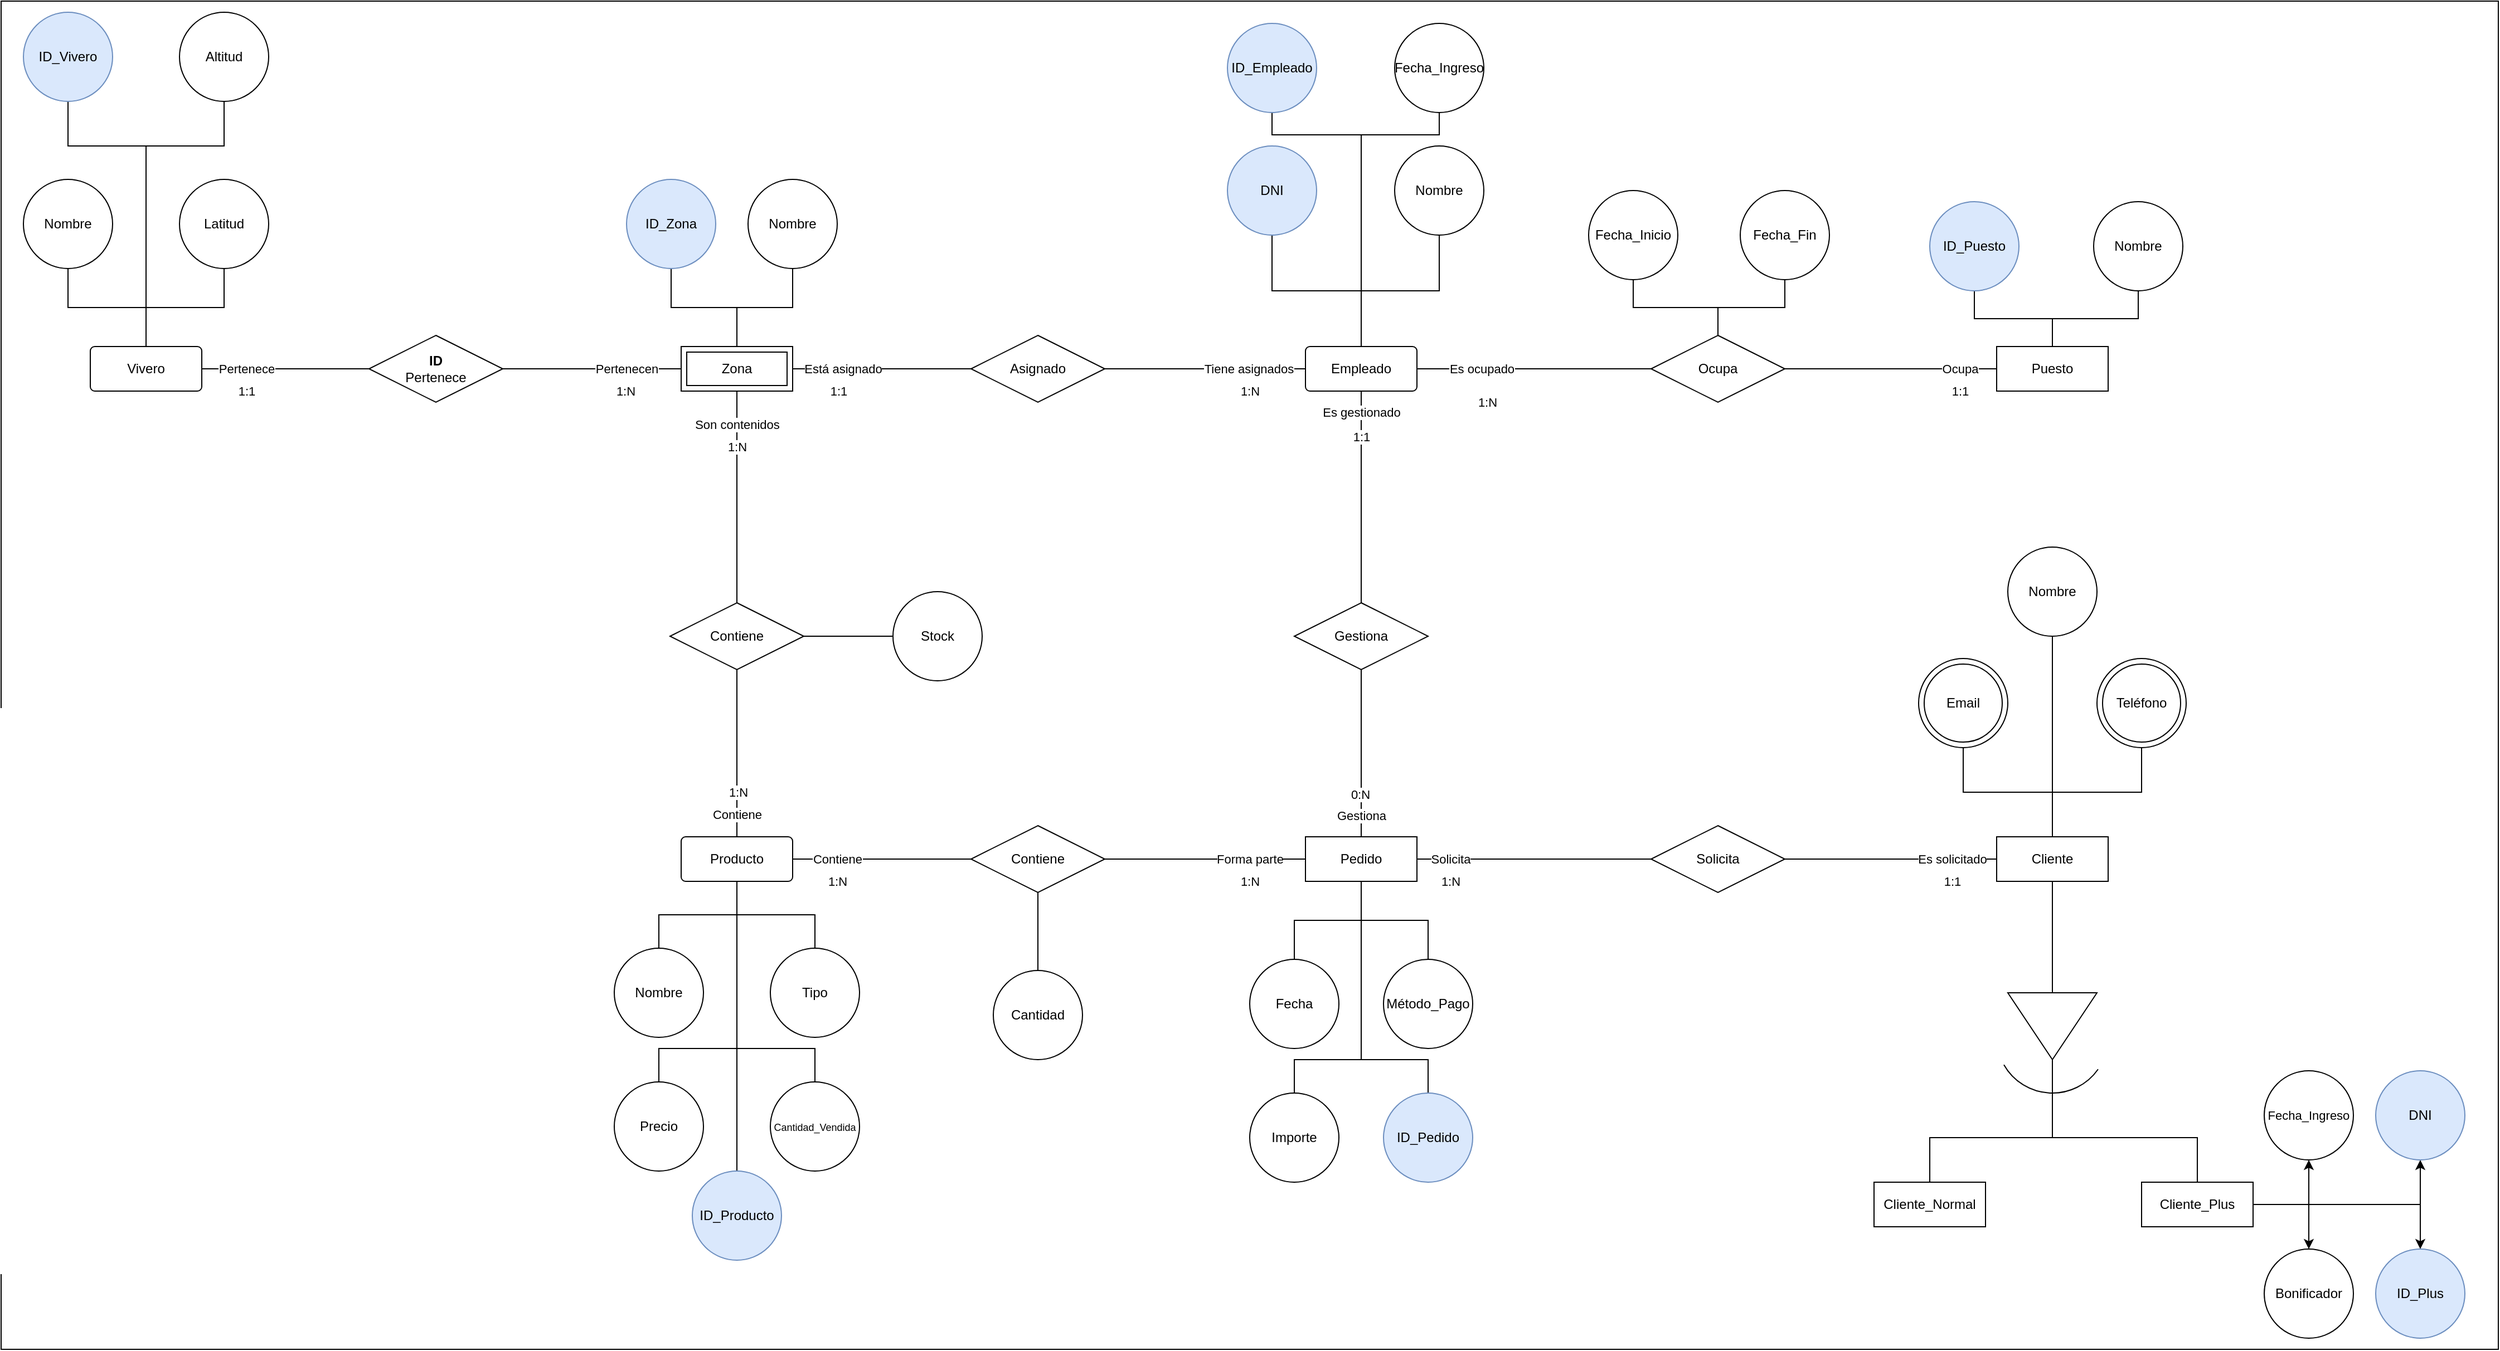 <?xml version="1.0" encoding="UTF-8"?>
<mxfile version="28.2.5"><diagram name="Página-1" id="5aggKVPc_SyQnlUfSgAa"><mxGraphModel dx="1700" dy="2168" grid="1" gridSize="10" guides="1" tooltips="1" connect="1" arrows="1" fold="1" page="1" pageScale="1" pageWidth="827" pageHeight="1169" math="0" shadow="0"><root><mxCell id="0"/><mxCell id="1" parent="0"/><mxCell id="Pt0KP6jWxYWLDZN4xsMi-3" value="" style="edgeStyle=orthogonalEdgeStyle;rounded=0;orthogonalLoop=1;jettySize=auto;html=1;endArrow=none;endFill=0;" parent="1" source="Pt0KP6jWxYWLDZN4xsMi-1" target="Pt0KP6jWxYWLDZN4xsMi-2" edge="1"><mxGeometry relative="1" as="geometry"><Array as="points"><mxPoint x="240" y="60"/><mxPoint x="170" y="60"/></Array></mxGeometry></mxCell><mxCell id="Pt0KP6jWxYWLDZN4xsMi-5" value="" style="edgeStyle=orthogonalEdgeStyle;rounded=0;orthogonalLoop=1;jettySize=auto;html=1;endArrow=none;endFill=0;" parent="1" source="Pt0KP6jWxYWLDZN4xsMi-1" target="Pt0KP6jWxYWLDZN4xsMi-4" edge="1"><mxGeometry relative="1" as="geometry"/></mxCell><mxCell id="Pt0KP6jWxYWLDZN4xsMi-14" value="" style="edgeStyle=orthogonalEdgeStyle;rounded=0;orthogonalLoop=1;jettySize=auto;html=1;endArrow=none;endFill=0;" parent="1" source="Pt0KP6jWxYWLDZN4xsMi-1" target="Pt0KP6jWxYWLDZN4xsMi-13" edge="1"><mxGeometry relative="1" as="geometry"/></mxCell><mxCell id="Pt0KP6jWxYWLDZN4xsMi-16" value="" style="edgeStyle=orthogonalEdgeStyle;rounded=0;orthogonalLoop=1;jettySize=auto;html=1;endArrow=none;endFill=0;" parent="1" source="Pt0KP6jWxYWLDZN4xsMi-1" target="Pt0KP6jWxYWLDZN4xsMi-15" edge="1"><mxGeometry relative="1" as="geometry"><Array as="points"><mxPoint x="240" y="60"/></Array></mxGeometry></mxCell><mxCell id="Pt0KP6jWxYWLDZN4xsMi-39" style="edgeStyle=orthogonalEdgeStyle;rounded=0;orthogonalLoop=1;jettySize=auto;html=1;entryX=0;entryY=0.5;entryDx=0;entryDy=0;endArrow=none;endFill=0;" parent="1" source="Pt0KP6jWxYWLDZN4xsMi-1" target="Pt0KP6jWxYWLDZN4xsMi-17" edge="1"><mxGeometry relative="1" as="geometry"/></mxCell><mxCell id="Pt0KP6jWxYWLDZN4xsMi-43" value="Pertenece" style="edgeLabel;html=1;align=center;verticalAlign=middle;resizable=0;points=[];" parent="Pt0KP6jWxYWLDZN4xsMi-39" vertex="1" connectable="0"><mxGeometry x="-0.587" y="-3" relative="1" as="geometry"><mxPoint x="9" y="-3" as="offset"/></mxGeometry></mxCell><mxCell id="Pt0KP6jWxYWLDZN4xsMi-44" value="1:1" style="edgeLabel;html=1;align=center;verticalAlign=middle;resizable=0;points=[];" parent="Pt0KP6jWxYWLDZN4xsMi-39" vertex="1" connectable="0"><mxGeometry x="0.267" y="-1" relative="1" as="geometry"><mxPoint x="-55" y="19" as="offset"/></mxGeometry></mxCell><mxCell id="Pt0KP6jWxYWLDZN4xsMi-1" value="Vivero" style="rounded=1;arcSize=10;whiteSpace=wrap;html=1;align=center;" parent="1" vertex="1"><mxGeometry x="190" y="240" width="100" height="40" as="geometry"/></mxCell><mxCell id="Pt0KP6jWxYWLDZN4xsMi-2" value="ID_Vivero" style="ellipse;whiteSpace=wrap;html=1;rounded=1;arcSize=10;fillColor=#dae8fc;strokeColor=#6c8ebf;" parent="1" vertex="1"><mxGeometry x="130" y="-60" width="80" height="80" as="geometry"/></mxCell><mxCell id="Pt0KP6jWxYWLDZN4xsMi-4" value="Nombre" style="ellipse;whiteSpace=wrap;html=1;rounded=1;arcSize=10;" parent="1" vertex="1"><mxGeometry x="130" y="90" width="80" height="80" as="geometry"/></mxCell><mxCell id="Pt0KP6jWxYWLDZN4xsMi-13" value="Latitud" style="ellipse;whiteSpace=wrap;html=1;rounded=1;arcSize=10;" parent="1" vertex="1"><mxGeometry x="270" y="90" width="80" height="80" as="geometry"/></mxCell><mxCell id="Pt0KP6jWxYWLDZN4xsMi-15" value="&lt;div&gt;Altitud&lt;/div&gt;" style="ellipse;whiteSpace=wrap;html=1;rounded=1;arcSize=10;" parent="1" vertex="1"><mxGeometry x="270" y="-60" width="80" height="80" as="geometry"/></mxCell><mxCell id="Pt0KP6jWxYWLDZN4xsMi-17" value="&lt;div&gt;&lt;b&gt;ID&lt;/b&gt;&lt;/div&gt;&lt;div&gt;Pertenece&lt;/div&gt;" style="shape=rhombus;perimeter=rhombusPerimeter;whiteSpace=wrap;html=1;align=center;" parent="1" vertex="1"><mxGeometry x="440" y="230" width="120" height="60" as="geometry"/></mxCell><mxCell id="Pt0KP6jWxYWLDZN4xsMi-28" value="" style="edgeStyle=orthogonalEdgeStyle;rounded=0;orthogonalLoop=1;jettySize=auto;html=1;endArrow=none;endFill=0;" parent="1" source="Pt0KP6jWxYWLDZN4xsMi-31" target="Pt0KP6jWxYWLDZN4xsMi-33" edge="1"><mxGeometry relative="1" as="geometry"/></mxCell><mxCell id="Pt0KP6jWxYWLDZN4xsMi-38" value="" style="edgeStyle=orthogonalEdgeStyle;rounded=0;orthogonalLoop=1;jettySize=auto;html=1;endArrow=none;endFill=0;" parent="1" source="Pt0KP6jWxYWLDZN4xsMi-31" target="Pt0KP6jWxYWLDZN4xsMi-37" edge="1"><mxGeometry relative="1" as="geometry"/></mxCell><mxCell id="Pt0KP6jWxYWLDZN4xsMi-40" style="edgeStyle=orthogonalEdgeStyle;rounded=0;orthogonalLoop=1;jettySize=auto;html=1;entryX=1;entryY=0.5;entryDx=0;entryDy=0;endArrow=none;endFill=0;" parent="1" source="Pt0KP6jWxYWLDZN4xsMi-31" target="Pt0KP6jWxYWLDZN4xsMi-17" edge="1"><mxGeometry relative="1" as="geometry"/></mxCell><mxCell id="Pt0KP6jWxYWLDZN4xsMi-41" value="Pertenecen" style="edgeLabel;html=1;align=center;verticalAlign=middle;resizable=0;points=[];" parent="Pt0KP6jWxYWLDZN4xsMi-40" vertex="1" connectable="0"><mxGeometry x="-0.263" y="-2" relative="1" as="geometry"><mxPoint x="10" y="2" as="offset"/></mxGeometry></mxCell><mxCell id="Pt0KP6jWxYWLDZN4xsMi-42" value="1:N" style="edgeLabel;html=1;align=center;verticalAlign=middle;resizable=0;points=[];" parent="Pt0KP6jWxYWLDZN4xsMi-40" vertex="1" connectable="0"><mxGeometry x="-0.05" y="-1" relative="1" as="geometry"><mxPoint x="26" y="21" as="offset"/></mxGeometry></mxCell><mxCell id="Pt0KP6jWxYWLDZN4xsMi-56" style="edgeStyle=orthogonalEdgeStyle;rounded=0;orthogonalLoop=1;jettySize=auto;html=1;entryX=0.5;entryY=0;entryDx=0;entryDy=0;endArrow=none;endFill=0;" parent="1" source="Pt0KP6jWxYWLDZN4xsMi-31" target="Pt0KP6jWxYWLDZN4xsMi-55" edge="1"><mxGeometry relative="1" as="geometry"/></mxCell><mxCell id="Pt0KP6jWxYWLDZN4xsMi-63" value="Son contenidos" style="edgeLabel;html=1;align=center;verticalAlign=middle;resizable=0;points=[];" parent="Pt0KP6jWxYWLDZN4xsMi-56" vertex="1" connectable="0"><mxGeometry x="-0.611" y="-3" relative="1" as="geometry"><mxPoint x="3" y="-7" as="offset"/></mxGeometry></mxCell><mxCell id="Pt0KP6jWxYWLDZN4xsMi-64" value="1:N" style="edgeLabel;html=1;align=center;verticalAlign=middle;resizable=0;points=[];" parent="Pt0KP6jWxYWLDZN4xsMi-56" vertex="1" connectable="0"><mxGeometry x="-0.305" y="3" relative="1" as="geometry"><mxPoint x="-3" y="-16" as="offset"/></mxGeometry></mxCell><mxCell id="Pt0KP6jWxYWLDZN4xsMi-96" style="edgeStyle=orthogonalEdgeStyle;rounded=0;orthogonalLoop=1;jettySize=auto;html=1;entryX=0;entryY=0.5;entryDx=0;entryDy=0;endArrow=none;endFill=0;" parent="1" source="Pt0KP6jWxYWLDZN4xsMi-31" target="Pt0KP6jWxYWLDZN4xsMi-94" edge="1"><mxGeometry relative="1" as="geometry"/></mxCell><mxCell id="Pt0KP6jWxYWLDZN4xsMi-97" value="Está asignado" style="edgeLabel;html=1;align=center;verticalAlign=middle;resizable=0;points=[];" parent="Pt0KP6jWxYWLDZN4xsMi-96" vertex="1" connectable="0"><mxGeometry x="-0.444" relative="1" as="geometry"><mxPoint as="offset"/></mxGeometry></mxCell><mxCell id="Pt0KP6jWxYWLDZN4xsMi-98" value="1:1" style="edgeLabel;html=1;align=center;verticalAlign=middle;resizable=0;points=[];" parent="Pt0KP6jWxYWLDZN4xsMi-96" vertex="1" connectable="0"><mxGeometry x="0.379" y="-3" relative="1" as="geometry"><mxPoint x="-70" y="17" as="offset"/></mxGeometry></mxCell><mxCell id="Pt0KP6jWxYWLDZN4xsMi-31" value="Zona" style="shape=ext;margin=3;double=1;whiteSpace=wrap;html=1;align=center;" parent="1" vertex="1"><mxGeometry x="720" y="240" width="100" height="40" as="geometry"/></mxCell><mxCell id="Pt0KP6jWxYWLDZN4xsMi-33" value="Nombre" style="ellipse;whiteSpace=wrap;html=1;rounded=1;arcSize=10;" parent="1" vertex="1"><mxGeometry x="780" y="90" width="80" height="80" as="geometry"/></mxCell><mxCell id="Pt0KP6jWxYWLDZN4xsMi-37" value="ID_Zona" style="ellipse;whiteSpace=wrap;html=1;rounded=1;arcSize=10;fillColor=#dae8fc;strokeColor=#6c8ebf;" parent="1" vertex="1"><mxGeometry x="671" y="90" width="80" height="80" as="geometry"/></mxCell><mxCell id="Pt0KP6jWxYWLDZN4xsMi-49" value="" style="edgeStyle=orthogonalEdgeStyle;rounded=0;orthogonalLoop=1;jettySize=auto;html=1;endArrow=none;endFill=0;" parent="1" source="Pt0KP6jWxYWLDZN4xsMi-47" target="Pt0KP6jWxYWLDZN4xsMi-48" edge="1"><mxGeometry relative="1" as="geometry"><Array as="points"><mxPoint x="770" y="910"/><mxPoint x="770" y="910"/></Array></mxGeometry></mxCell><mxCell id="Pt0KP6jWxYWLDZN4xsMi-51" value="" style="edgeStyle=orthogonalEdgeStyle;rounded=0;orthogonalLoop=1;jettySize=auto;html=1;endArrow=none;endFill=0;" parent="1" source="Pt0KP6jWxYWLDZN4xsMi-47" target="Pt0KP6jWxYWLDZN4xsMi-50" edge="1"><mxGeometry relative="1" as="geometry"/></mxCell><mxCell id="Pt0KP6jWxYWLDZN4xsMi-54" value="" style="edgeStyle=orthogonalEdgeStyle;rounded=0;orthogonalLoop=1;jettySize=auto;html=1;endArrow=none;endFill=0;" parent="1" source="Pt0KP6jWxYWLDZN4xsMi-47" target="Pt0KP6jWxYWLDZN4xsMi-53" edge="1"><mxGeometry relative="1" as="geometry"/></mxCell><mxCell id="Pt0KP6jWxYWLDZN4xsMi-57" style="edgeStyle=orthogonalEdgeStyle;rounded=0;orthogonalLoop=1;jettySize=auto;html=1;entryX=0.5;entryY=1;entryDx=0;entryDy=0;endArrow=none;endFill=0;" parent="1" source="Pt0KP6jWxYWLDZN4xsMi-47" target="Pt0KP6jWxYWLDZN4xsMi-55" edge="1"><mxGeometry relative="1" as="geometry"/></mxCell><mxCell id="Pt0KP6jWxYWLDZN4xsMi-65" value="Contiene" style="edgeLabel;html=1;align=center;verticalAlign=middle;resizable=0;points=[];" parent="Pt0KP6jWxYWLDZN4xsMi-57" vertex="1" connectable="0"><mxGeometry x="-0.52" y="1" relative="1" as="geometry"><mxPoint x="1" y="16" as="offset"/></mxGeometry></mxCell><mxCell id="Pt0KP6jWxYWLDZN4xsMi-66" value="1:N" style="edgeLabel;html=1;align=center;verticalAlign=middle;resizable=0;points=[];" parent="Pt0KP6jWxYWLDZN4xsMi-57" vertex="1" connectable="0"><mxGeometry x="-0.28" y="-1" relative="1" as="geometry"><mxPoint y="14" as="offset"/></mxGeometry></mxCell><mxCell id="86XukcYBP5UT384GVChF-19" value="" style="edgeStyle=orthogonalEdgeStyle;rounded=0;orthogonalLoop=1;jettySize=auto;html=1;endArrow=none;endFill=0;" edge="1" parent="1" source="Pt0KP6jWxYWLDZN4xsMi-47" target="86XukcYBP5UT384GVChF-18"><mxGeometry relative="1" as="geometry"><Array as="points"><mxPoint x="770" y="870"/><mxPoint x="840" y="870"/></Array></mxGeometry></mxCell><mxCell id="86XukcYBP5UT384GVChF-41" style="edgeStyle=orthogonalEdgeStyle;rounded=0;orthogonalLoop=1;jettySize=auto;html=1;entryX=0;entryY=0.5;entryDx=0;entryDy=0;endArrow=none;endFill=0;" edge="1" parent="1" source="Pt0KP6jWxYWLDZN4xsMi-47" target="86XukcYBP5UT384GVChF-40"><mxGeometry relative="1" as="geometry"/></mxCell><mxCell id="86XukcYBP5UT384GVChF-47" value="Contiene" style="edgeLabel;html=1;align=center;verticalAlign=middle;resizable=0;points=[];" vertex="1" connectable="0" parent="86XukcYBP5UT384GVChF-41"><mxGeometry x="-0.505" relative="1" as="geometry"><mxPoint as="offset"/></mxGeometry></mxCell><mxCell id="86XukcYBP5UT384GVChF-48" value="1:N" style="edgeLabel;html=1;align=center;verticalAlign=middle;resizable=0;points=[];" vertex="1" connectable="0" parent="86XukcYBP5UT384GVChF-41"><mxGeometry x="0.192" y="2" relative="1" as="geometry"><mxPoint x="-56" y="22" as="offset"/></mxGeometry></mxCell><mxCell id="86XukcYBP5UT384GVChF-44" value="" style="edgeStyle=orthogonalEdgeStyle;rounded=0;orthogonalLoop=1;jettySize=auto;html=1;endArrow=none;endFill=0;" edge="1" parent="1" source="Pt0KP6jWxYWLDZN4xsMi-47" target="86XukcYBP5UT384GVChF-43"><mxGeometry relative="1" as="geometry"><Array as="points"><mxPoint x="770" y="870"/><mxPoint x="700" y="870"/></Array></mxGeometry></mxCell><mxCell id="Pt0KP6jWxYWLDZN4xsMi-47" value="&lt;div&gt;Producto&lt;/div&gt;" style="rounded=1;arcSize=10;whiteSpace=wrap;html=1;align=center;" parent="1" vertex="1"><mxGeometry x="720" y="680" width="100" height="40" as="geometry"/></mxCell><mxCell id="Pt0KP6jWxYWLDZN4xsMi-48" value="ID_Producto" style="ellipse;whiteSpace=wrap;html=1;rounded=1;arcSize=10;fillColor=#dae8fc;strokeColor=#6c8ebf;" parent="1" vertex="1"><mxGeometry x="730" y="980" width="80" height="80" as="geometry"/></mxCell><mxCell id="Pt0KP6jWxYWLDZN4xsMi-50" value="Nombre" style="ellipse;whiteSpace=wrap;html=1;rounded=1;arcSize=10;" parent="1" vertex="1"><mxGeometry x="660" y="780" width="80" height="80" as="geometry"/></mxCell><mxCell id="Pt0KP6jWxYWLDZN4xsMi-53" value="Tipo" style="ellipse;whiteSpace=wrap;html=1;rounded=1;arcSize=10;" parent="1" vertex="1"><mxGeometry x="800" y="780" width="80" height="80" as="geometry"/></mxCell><mxCell id="Pt0KP6jWxYWLDZN4xsMi-62" value="" style="edgeStyle=orthogonalEdgeStyle;rounded=0;orthogonalLoop=1;jettySize=auto;html=1;endArrow=none;endFill=0;" parent="1" source="Pt0KP6jWxYWLDZN4xsMi-55" target="Pt0KP6jWxYWLDZN4xsMi-61" edge="1"><mxGeometry relative="1" as="geometry"/></mxCell><mxCell id="Pt0KP6jWxYWLDZN4xsMi-55" value="Contiene" style="shape=rhombus;perimeter=rhombusPerimeter;whiteSpace=wrap;html=1;align=center;" parent="1" vertex="1"><mxGeometry x="710" y="470" width="120" height="60" as="geometry"/></mxCell><mxCell id="Pt0KP6jWxYWLDZN4xsMi-61" value="Stock" style="ellipse;whiteSpace=wrap;html=1;" parent="1" vertex="1"><mxGeometry x="910" y="460" width="80" height="80" as="geometry"/></mxCell><mxCell id="Pt0KP6jWxYWLDZN4xsMi-81" value="" style="edgeStyle=orthogonalEdgeStyle;rounded=0;orthogonalLoop=1;jettySize=auto;html=1;endArrow=none;endFill=0;" parent="1" source="Pt0KP6jWxYWLDZN4xsMi-85" target="Pt0KP6jWxYWLDZN4xsMi-86" edge="1"><mxGeometry relative="1" as="geometry"/></mxCell><mxCell id="Pt0KP6jWxYWLDZN4xsMi-82" value="" style="edgeStyle=orthogonalEdgeStyle;rounded=0;orthogonalLoop=1;jettySize=auto;html=1;endArrow=none;endFill=0;" parent="1" source="Pt0KP6jWxYWLDZN4xsMi-85" target="Pt0KP6jWxYWLDZN4xsMi-87" edge="1"><mxGeometry relative="1" as="geometry"><Array as="points"><mxPoint x="1330" y="50"/><mxPoint x="1250" y="50"/></Array></mxGeometry></mxCell><mxCell id="Pt0KP6jWxYWLDZN4xsMi-89" value="" style="edgeStyle=orthogonalEdgeStyle;rounded=0;orthogonalLoop=1;jettySize=auto;html=1;endArrow=none;endFill=0;" parent="1" source="Pt0KP6jWxYWLDZN4xsMi-85" target="Pt0KP6jWxYWLDZN4xsMi-88" edge="1"><mxGeometry relative="1" as="geometry"/></mxCell><mxCell id="Pt0KP6jWxYWLDZN4xsMi-93" value="" style="edgeStyle=orthogonalEdgeStyle;rounded=0;orthogonalLoop=1;jettySize=auto;html=1;endArrow=none;endFill=0;" parent="1" source="Pt0KP6jWxYWLDZN4xsMi-85" target="Pt0KP6jWxYWLDZN4xsMi-92" edge="1"><mxGeometry relative="1" as="geometry"><Array as="points"><mxPoint x="1330" y="50"/></Array></mxGeometry></mxCell><mxCell id="Pt0KP6jWxYWLDZN4xsMi-95" style="edgeStyle=orthogonalEdgeStyle;rounded=0;orthogonalLoop=1;jettySize=auto;html=1;exitX=0;exitY=0.5;exitDx=0;exitDy=0;entryX=1;entryY=0.5;entryDx=0;entryDy=0;endArrow=none;endFill=0;" parent="1" source="Pt0KP6jWxYWLDZN4xsMi-85" target="Pt0KP6jWxYWLDZN4xsMi-94" edge="1"><mxGeometry relative="1" as="geometry"/></mxCell><mxCell id="Pt0KP6jWxYWLDZN4xsMi-99" value="Tiene asignados" style="edgeLabel;html=1;align=center;verticalAlign=middle;resizable=0;points=[];" parent="Pt0KP6jWxYWLDZN4xsMi-95" vertex="1" connectable="0"><mxGeometry x="-0.43" relative="1" as="geometry"><mxPoint as="offset"/></mxGeometry></mxCell><mxCell id="Pt0KP6jWxYWLDZN4xsMi-100" value="1:N" style="edgeLabel;html=1;align=center;verticalAlign=middle;resizable=0;points=[];" parent="Pt0KP6jWxYWLDZN4xsMi-95" vertex="1" connectable="0"><mxGeometry x="0.209" relative="1" as="geometry"><mxPoint x="59" y="20" as="offset"/></mxGeometry></mxCell><mxCell id="86XukcYBP5UT384GVChF-7" style="edgeStyle=orthogonalEdgeStyle;rounded=0;orthogonalLoop=1;jettySize=auto;html=1;entryX=0;entryY=0.5;entryDx=0;entryDy=0;endArrow=none;endFill=0;exitX=1;exitY=0.5;exitDx=0;exitDy=0;" edge="1" parent="1" source="Pt0KP6jWxYWLDZN4xsMi-85" target="86XukcYBP5UT384GVChF-5"><mxGeometry relative="1" as="geometry"><mxPoint x="1680" y="370" as="sourcePoint"/><mxPoint x="2000" y="360" as="targetPoint"/><Array as="points"><mxPoint x="1640" y="260"/></Array></mxGeometry></mxCell><mxCell id="86XukcYBP5UT384GVChF-16" value="Es ocupado" style="edgeLabel;html=1;align=center;verticalAlign=middle;resizable=0;points=[];" vertex="1" connectable="0" parent="86XukcYBP5UT384GVChF-7"><mxGeometry x="-0.677" y="4" relative="1" as="geometry"><mxPoint x="8" y="4" as="offset"/></mxGeometry></mxCell><mxCell id="86XukcYBP5UT384GVChF-17" value="1:N" style="edgeLabel;html=1;align=center;verticalAlign=middle;resizable=0;points=[];" vertex="1" connectable="0" parent="86XukcYBP5UT384GVChF-7"><mxGeometry x="-0.484" y="2" relative="1" as="geometry"><mxPoint x="-17" y="32" as="offset"/></mxGeometry></mxCell><mxCell id="86XukcYBP5UT384GVChF-22" style="edgeStyle=orthogonalEdgeStyle;rounded=0;orthogonalLoop=1;jettySize=auto;html=1;entryX=0.5;entryY=0;entryDx=0;entryDy=0;endArrow=none;endFill=0;" edge="1" parent="1" source="Pt0KP6jWxYWLDZN4xsMi-85" target="86XukcYBP5UT384GVChF-21"><mxGeometry relative="1" as="geometry"/></mxCell><mxCell id="86XukcYBP5UT384GVChF-34" value="Es gestionado" style="edgeLabel;html=1;align=center;verticalAlign=middle;resizable=0;points=[];" vertex="1" connectable="0" parent="86XukcYBP5UT384GVChF-22"><mxGeometry x="-0.651" y="-1" relative="1" as="geometry"><mxPoint x="1" y="-14" as="offset"/></mxGeometry></mxCell><mxCell id="86XukcYBP5UT384GVChF-35" value="1:1" style="edgeLabel;html=1;align=center;verticalAlign=middle;resizable=0;points=[];" vertex="1" connectable="0" parent="86XukcYBP5UT384GVChF-22"><mxGeometry x="-0.467" relative="1" as="geometry"><mxPoint y="-10" as="offset"/></mxGeometry></mxCell><mxCell id="Pt0KP6jWxYWLDZN4xsMi-85" value="Empleado" style="rounded=1;arcSize=10;whiteSpace=wrap;html=1;align=center;" parent="1" vertex="1"><mxGeometry x="1280" y="240" width="100" height="40" as="geometry"/></mxCell><mxCell id="Pt0KP6jWxYWLDZN4xsMi-86" value="Nombre" style="ellipse;whiteSpace=wrap;html=1;rounded=1;arcSize=10;" parent="1" vertex="1"><mxGeometry x="1360" y="60" width="80" height="80" as="geometry"/></mxCell><mxCell id="Pt0KP6jWxYWLDZN4xsMi-87" value="ID_Empleado" style="ellipse;whiteSpace=wrap;html=1;rounded=1;arcSize=10;fillColor=#dae8fc;strokeColor=#6c8ebf;" parent="1" vertex="1"><mxGeometry x="1210" y="-50" width="80" height="80" as="geometry"/></mxCell><mxCell id="Pt0KP6jWxYWLDZN4xsMi-88" value="DNI" style="ellipse;whiteSpace=wrap;html=1;rounded=1;arcSize=10;fillColor=#dae8fc;strokeColor=#6c8ebf;" parent="1" vertex="1"><mxGeometry x="1210" y="60" width="80" height="80" as="geometry"/></mxCell><mxCell id="Pt0KP6jWxYWLDZN4xsMi-92" value="Fecha_Ingreso" style="ellipse;whiteSpace=wrap;html=1;rounded=1;arcSize=10;" parent="1" vertex="1"><mxGeometry x="1360" y="-50" width="80" height="80" as="geometry"/></mxCell><mxCell id="Pt0KP6jWxYWLDZN4xsMi-94" value="&lt;div&gt;Asignado&lt;/div&gt;" style="shape=rhombus;perimeter=rhombusPerimeter;whiteSpace=wrap;html=1;align=center;" parent="1" vertex="1"><mxGeometry x="980" y="230" width="120" height="60" as="geometry"/></mxCell><mxCell id="86XukcYBP5UT384GVChF-2" value="" style="edgeStyle=orthogonalEdgeStyle;rounded=0;orthogonalLoop=1;jettySize=auto;html=1;endArrow=none;endFill=0;" edge="1" parent="1" source="Pt0KP6jWxYWLDZN4xsMi-101" target="86XukcYBP5UT384GVChF-1"><mxGeometry relative="1" as="geometry"/></mxCell><mxCell id="86XukcYBP5UT384GVChF-4" value="" style="edgeStyle=orthogonalEdgeStyle;rounded=0;orthogonalLoop=1;jettySize=auto;html=1;endArrow=none;endFill=0;" edge="1" parent="1" source="Pt0KP6jWxYWLDZN4xsMi-101" target="86XukcYBP5UT384GVChF-3"><mxGeometry relative="1" as="geometry"/></mxCell><mxCell id="86XukcYBP5UT384GVChF-8" style="edgeStyle=orthogonalEdgeStyle;rounded=0;orthogonalLoop=1;jettySize=auto;html=1;entryX=1;entryY=0.5;entryDx=0;entryDy=0;endArrow=none;endFill=0;" edge="1" parent="1" source="Pt0KP6jWxYWLDZN4xsMi-101" target="86XukcYBP5UT384GVChF-5"><mxGeometry relative="1" as="geometry"><Array as="points"><mxPoint x="1930" y="260"/><mxPoint x="1930" y="260"/></Array></mxGeometry></mxCell><mxCell id="86XukcYBP5UT384GVChF-13" value="Ocupa" style="edgeLabel;html=1;align=center;verticalAlign=middle;resizable=0;points=[];" vertex="1" connectable="0" parent="86XukcYBP5UT384GVChF-8"><mxGeometry x="-0.401" y="-1" relative="1" as="geometry"><mxPoint x="24" y="1" as="offset"/></mxGeometry></mxCell><mxCell id="86XukcYBP5UT384GVChF-15" value="1:1" style="edgeLabel;html=1;align=center;verticalAlign=middle;resizable=0;points=[];" vertex="1" connectable="0" parent="86XukcYBP5UT384GVChF-8"><mxGeometry x="-0.47" y="3" relative="1" as="geometry"><mxPoint x="17" y="17" as="offset"/></mxGeometry></mxCell><mxCell id="Pt0KP6jWxYWLDZN4xsMi-101" value="Puesto" style="whiteSpace=wrap;html=1;align=center;" parent="1" vertex="1"><mxGeometry x="1900" y="240" width="100" height="40" as="geometry"/></mxCell><mxCell id="86XukcYBP5UT384GVChF-1" value="ID_Puesto" style="ellipse;whiteSpace=wrap;html=1;fillColor=#dae8fc;strokeColor=#6c8ebf;" vertex="1" parent="1"><mxGeometry x="1840" y="110" width="80" height="80" as="geometry"/></mxCell><mxCell id="86XukcYBP5UT384GVChF-3" value="Nombre" style="ellipse;whiteSpace=wrap;html=1;" vertex="1" parent="1"><mxGeometry x="1987" y="110" width="80" height="80" as="geometry"/></mxCell><mxCell id="86XukcYBP5UT384GVChF-10" value="" style="edgeStyle=orthogonalEdgeStyle;rounded=0;orthogonalLoop=1;jettySize=auto;html=1;endArrow=none;endFill=0;" edge="1" parent="1" source="86XukcYBP5UT384GVChF-5" target="86XukcYBP5UT384GVChF-9"><mxGeometry relative="1" as="geometry"/></mxCell><mxCell id="86XukcYBP5UT384GVChF-12" value="" style="edgeStyle=orthogonalEdgeStyle;rounded=0;orthogonalLoop=1;jettySize=auto;html=1;endArrow=none;endFill=0;" edge="1" parent="1" source="86XukcYBP5UT384GVChF-5" target="86XukcYBP5UT384GVChF-11"><mxGeometry relative="1" as="geometry"/></mxCell><mxCell id="86XukcYBP5UT384GVChF-5" value="Ocupa" style="shape=rhombus;perimeter=rhombusPerimeter;whiteSpace=wrap;html=1;align=center;" vertex="1" parent="1"><mxGeometry x="1590" y="230" width="120" height="60" as="geometry"/></mxCell><mxCell id="86XukcYBP5UT384GVChF-9" value="Fecha_Inicio" style="ellipse;whiteSpace=wrap;html=1;" vertex="1" parent="1"><mxGeometry x="1534" y="100" width="80" height="80" as="geometry"/></mxCell><mxCell id="86XukcYBP5UT384GVChF-11" value="Fecha_Fin" style="ellipse;whiteSpace=wrap;html=1;" vertex="1" parent="1"><mxGeometry x="1670" y="100" width="80" height="80" as="geometry"/></mxCell><mxCell id="86XukcYBP5UT384GVChF-18" value="&lt;font style=&quot;font-size: 9px;&quot;&gt;Cantidad_Vendida&lt;/font&gt;" style="ellipse;whiteSpace=wrap;html=1;rounded=1;arcSize=10;" vertex="1" parent="1"><mxGeometry x="800" y="900" width="80" height="80" as="geometry"/></mxCell><mxCell id="86XukcYBP5UT384GVChF-23" style="edgeStyle=orthogonalEdgeStyle;rounded=0;orthogonalLoop=1;jettySize=auto;html=1;entryX=0.5;entryY=1;entryDx=0;entryDy=0;endArrow=none;endFill=0;" edge="1" parent="1" source="86XukcYBP5UT384GVChF-20" target="86XukcYBP5UT384GVChF-21"><mxGeometry relative="1" as="geometry"/></mxCell><mxCell id="86XukcYBP5UT384GVChF-37" value="Gestiona" style="edgeLabel;html=1;align=center;verticalAlign=middle;resizable=0;points=[];" vertex="1" connectable="0" parent="86XukcYBP5UT384GVChF-23"><mxGeometry x="-0.564" relative="1" as="geometry"><mxPoint y="13" as="offset"/></mxGeometry></mxCell><mxCell id="86XukcYBP5UT384GVChF-38" value="0:N" style="edgeLabel;html=1;align=center;verticalAlign=middle;resizable=0;points=[];" vertex="1" connectable="0" parent="86XukcYBP5UT384GVChF-23"><mxGeometry x="-0.493" y="1" relative="1" as="geometry"><mxPoint as="offset"/></mxGeometry></mxCell><mxCell id="86XukcYBP5UT384GVChF-25" value="" style="edgeStyle=orthogonalEdgeStyle;rounded=0;orthogonalLoop=1;jettySize=auto;html=1;endArrow=none;endFill=0;" edge="1" parent="1" source="86XukcYBP5UT384GVChF-20" target="86XukcYBP5UT384GVChF-24"><mxGeometry relative="1" as="geometry"><Array as="points"><mxPoint x="1330" y="880"/><mxPoint x="1390" y="880"/></Array></mxGeometry></mxCell><mxCell id="86XukcYBP5UT384GVChF-27" value="" style="edgeStyle=orthogonalEdgeStyle;rounded=0;orthogonalLoop=1;jettySize=auto;html=1;endArrow=none;endFill=0;" edge="1" parent="1" source="86XukcYBP5UT384GVChF-20" target="86XukcYBP5UT384GVChF-26"><mxGeometry relative="1" as="geometry"/></mxCell><mxCell id="86XukcYBP5UT384GVChF-29" value="" style="edgeStyle=orthogonalEdgeStyle;rounded=0;orthogonalLoop=1;jettySize=auto;html=1;endArrow=none;endFill=0;" edge="1" parent="1" source="86XukcYBP5UT384GVChF-20" target="86XukcYBP5UT384GVChF-28"><mxGeometry relative="1" as="geometry"><Array as="points"><mxPoint x="1330" y="880"/><mxPoint x="1270" y="880"/></Array></mxGeometry></mxCell><mxCell id="86XukcYBP5UT384GVChF-31" value="" style="edgeStyle=orthogonalEdgeStyle;rounded=0;orthogonalLoop=1;jettySize=auto;html=1;endArrow=none;endFill=0;" edge="1" parent="1" source="86XukcYBP5UT384GVChF-20" target="86XukcYBP5UT384GVChF-30"><mxGeometry relative="1" as="geometry"/></mxCell><mxCell id="86XukcYBP5UT384GVChF-42" style="edgeStyle=orthogonalEdgeStyle;rounded=0;orthogonalLoop=1;jettySize=auto;html=1;entryX=1;entryY=0.5;entryDx=0;entryDy=0;endArrow=none;endFill=0;" edge="1" parent="1" source="86XukcYBP5UT384GVChF-20" target="86XukcYBP5UT384GVChF-40"><mxGeometry relative="1" as="geometry"/></mxCell><mxCell id="86XukcYBP5UT384GVChF-45" value="Forma parte" style="edgeLabel;html=1;align=center;verticalAlign=middle;resizable=0;points=[];" vertex="1" connectable="0" parent="86XukcYBP5UT384GVChF-42"><mxGeometry x="-0.656" relative="1" as="geometry"><mxPoint x="-19" as="offset"/></mxGeometry></mxCell><mxCell id="86XukcYBP5UT384GVChF-46" value="1:N" style="edgeLabel;html=1;align=center;verticalAlign=middle;resizable=0;points=[];" vertex="1" connectable="0" parent="86XukcYBP5UT384GVChF-42"><mxGeometry x="0.139" y="5" relative="1" as="geometry"><mxPoint x="52" y="15" as="offset"/></mxGeometry></mxCell><mxCell id="86XukcYBP5UT384GVChF-55" style="edgeStyle=orthogonalEdgeStyle;rounded=0;orthogonalLoop=1;jettySize=auto;html=1;entryX=0;entryY=0.5;entryDx=0;entryDy=0;endArrow=none;endFill=0;" edge="1" parent="1" source="86XukcYBP5UT384GVChF-20" target="86XukcYBP5UT384GVChF-53"><mxGeometry relative="1" as="geometry"/></mxCell><mxCell id="86XukcYBP5UT384GVChF-69" value="Solicita" style="edgeLabel;html=1;align=center;verticalAlign=middle;resizable=0;points=[];" vertex="1" connectable="0" parent="86XukcYBP5UT384GVChF-55"><mxGeometry x="-0.62" relative="1" as="geometry"><mxPoint x="-10" as="offset"/></mxGeometry></mxCell><mxCell id="86XukcYBP5UT384GVChF-70" value="1:N" style="edgeLabel;html=1;align=center;verticalAlign=middle;resizable=0;points=[];" vertex="1" connectable="0" parent="86XukcYBP5UT384GVChF-55"><mxGeometry x="-0.311" y="1" relative="1" as="geometry"><mxPoint x="-43" y="21" as="offset"/></mxGeometry></mxCell><mxCell id="86XukcYBP5UT384GVChF-20" value="&lt;div&gt;Pedido&lt;/div&gt;" style="whiteSpace=wrap;html=1;align=center;" vertex="1" parent="1"><mxGeometry x="1280" y="680" width="100" height="40" as="geometry"/></mxCell><mxCell id="86XukcYBP5UT384GVChF-21" value="Gestiona" style="shape=rhombus;perimeter=rhombusPerimeter;whiteSpace=wrap;html=1;align=center;" vertex="1" parent="1"><mxGeometry x="1270" y="470" width="120" height="60" as="geometry"/></mxCell><mxCell id="86XukcYBP5UT384GVChF-24" value="ID_Pedido" style="ellipse;whiteSpace=wrap;html=1;fillColor=#dae8fc;strokeColor=#6c8ebf;" vertex="1" parent="1"><mxGeometry x="1350" y="910" width="80" height="80" as="geometry"/></mxCell><mxCell id="86XukcYBP5UT384GVChF-26" value="Fecha" style="ellipse;whiteSpace=wrap;html=1;" vertex="1" parent="1"><mxGeometry x="1230" y="790" width="80" height="80" as="geometry"/></mxCell><mxCell id="86XukcYBP5UT384GVChF-28" value="Importe" style="ellipse;whiteSpace=wrap;html=1;" vertex="1" parent="1"><mxGeometry x="1230" y="910" width="80" height="80" as="geometry"/></mxCell><mxCell id="86XukcYBP5UT384GVChF-30" value="Método_Pago" style="ellipse;whiteSpace=wrap;html=1;" vertex="1" parent="1"><mxGeometry x="1350" y="790" width="80" height="80" as="geometry"/></mxCell><mxCell id="86XukcYBP5UT384GVChF-50" value="" style="edgeStyle=orthogonalEdgeStyle;rounded=0;orthogonalLoop=1;jettySize=auto;html=1;endArrow=none;endFill=0;" edge="1" parent="1" source="86XukcYBP5UT384GVChF-40" target="86XukcYBP5UT384GVChF-49"><mxGeometry relative="1" as="geometry"/></mxCell><mxCell id="86XukcYBP5UT384GVChF-40" value="Contiene" style="shape=rhombus;perimeter=rhombusPerimeter;whiteSpace=wrap;html=1;align=center;" vertex="1" parent="1"><mxGeometry x="980" y="670" width="120" height="60" as="geometry"/></mxCell><mxCell id="86XukcYBP5UT384GVChF-43" value="Precio" style="ellipse;whiteSpace=wrap;html=1;rounded=1;arcSize=10;" vertex="1" parent="1"><mxGeometry x="660" y="900" width="80" height="80" as="geometry"/></mxCell><mxCell id="86XukcYBP5UT384GVChF-49" value="Cantidad" style="ellipse;whiteSpace=wrap;html=1;" vertex="1" parent="1"><mxGeometry x="1000" y="800" width="80" height="80" as="geometry"/></mxCell><mxCell id="86XukcYBP5UT384GVChF-53" value="Solicita" style="shape=rhombus;perimeter=rhombusPerimeter;whiteSpace=wrap;html=1;align=center;" vertex="1" parent="1"><mxGeometry x="1590" y="670" width="120" height="60" as="geometry"/></mxCell><mxCell id="86XukcYBP5UT384GVChF-56" style="edgeStyle=orthogonalEdgeStyle;rounded=0;orthogonalLoop=1;jettySize=auto;html=1;entryX=1;entryY=0.5;entryDx=0;entryDy=0;endArrow=none;endFill=0;" edge="1" parent="1" source="86XukcYBP5UT384GVChF-54" target="86XukcYBP5UT384GVChF-53"><mxGeometry relative="1" as="geometry"/></mxCell><mxCell id="86XukcYBP5UT384GVChF-71" value="Es solicitado" style="edgeLabel;html=1;align=center;verticalAlign=middle;resizable=0;points=[];" vertex="1" connectable="0" parent="86XukcYBP5UT384GVChF-56"><mxGeometry x="-0.709" y="-1" relative="1" as="geometry"><mxPoint x="-13" y="1" as="offset"/></mxGeometry></mxCell><mxCell id="86XukcYBP5UT384GVChF-72" value="1:1" style="edgeLabel;html=1;align=center;verticalAlign=middle;resizable=0;points=[];" vertex="1" connectable="0" parent="86XukcYBP5UT384GVChF-56"><mxGeometry x="0.091" y="1" relative="1" as="geometry"><mxPoint x="63" y="19" as="offset"/></mxGeometry></mxCell><mxCell id="86XukcYBP5UT384GVChF-58" value="" style="edgeStyle=orthogonalEdgeStyle;rounded=0;orthogonalLoop=1;jettySize=auto;html=1;endArrow=none;endFill=0;" edge="1" parent="1" source="86XukcYBP5UT384GVChF-54" target="86XukcYBP5UT384GVChF-57"><mxGeometry relative="1" as="geometry"/></mxCell><mxCell id="86XukcYBP5UT384GVChF-67" style="edgeStyle=orthogonalEdgeStyle;rounded=0;orthogonalLoop=1;jettySize=auto;html=1;entryX=0.5;entryY=1;entryDx=0;entryDy=0;endArrow=none;endFill=0;" edge="1" parent="1" source="86XukcYBP5UT384GVChF-54" target="86XukcYBP5UT384GVChF-61"><mxGeometry relative="1" as="geometry"/></mxCell><mxCell id="86XukcYBP5UT384GVChF-68" style="edgeStyle=orthogonalEdgeStyle;rounded=0;orthogonalLoop=1;jettySize=auto;html=1;entryX=0.5;entryY=1;entryDx=0;entryDy=0;endArrow=none;endFill=0;" edge="1" parent="1" source="86XukcYBP5UT384GVChF-54" target="86XukcYBP5UT384GVChF-65"><mxGeometry relative="1" as="geometry"/></mxCell><mxCell id="86XukcYBP5UT384GVChF-76" style="edgeStyle=orthogonalEdgeStyle;rounded=0;orthogonalLoop=1;jettySize=auto;html=1;entryX=0;entryY=0.5;entryDx=0;entryDy=0;endArrow=none;endFill=0;" edge="1" parent="1" source="86XukcYBP5UT384GVChF-54" target="86XukcYBP5UT384GVChF-73"><mxGeometry relative="1" as="geometry"/></mxCell><mxCell id="86XukcYBP5UT384GVChF-54" value="Cliente" style="whiteSpace=wrap;html=1;align=center;" vertex="1" parent="1"><mxGeometry x="1900" y="680" width="100" height="40" as="geometry"/></mxCell><mxCell id="86XukcYBP5UT384GVChF-57" value="Nombre" style="ellipse;whiteSpace=wrap;html=1;" vertex="1" parent="1"><mxGeometry x="1910" y="420" width="80" height="80" as="geometry"/></mxCell><mxCell id="86XukcYBP5UT384GVChF-63" value="" style="group" vertex="1" connectable="0" parent="1"><mxGeometry x="1830" y="520" width="80" height="80" as="geometry"/></mxCell><mxCell id="86XukcYBP5UT384GVChF-61" value="" style="ellipse;whiteSpace=wrap;html=1;" vertex="1" parent="86XukcYBP5UT384GVChF-63"><mxGeometry width="80" height="80" as="geometry"/></mxCell><mxCell id="86XukcYBP5UT384GVChF-62" value="Email" style="ellipse;whiteSpace=wrap;html=1;" vertex="1" parent="86XukcYBP5UT384GVChF-63"><mxGeometry x="5" y="5" width="70" height="70" as="geometry"/></mxCell><mxCell id="86XukcYBP5UT384GVChF-64" value="" style="group" vertex="1" connectable="0" parent="1"><mxGeometry x="1990" y="520" width="80" height="80" as="geometry"/></mxCell><mxCell id="86XukcYBP5UT384GVChF-65" value="" style="ellipse;whiteSpace=wrap;html=1;" vertex="1" parent="86XukcYBP5UT384GVChF-64"><mxGeometry width="80" height="80" as="geometry"/></mxCell><mxCell id="86XukcYBP5UT384GVChF-66" value="Teléfono" style="ellipse;whiteSpace=wrap;html=1;" vertex="1" parent="86XukcYBP5UT384GVChF-64"><mxGeometry x="5" y="5" width="70" height="70" as="geometry"/></mxCell><mxCell id="86XukcYBP5UT384GVChF-79" style="edgeStyle=orthogonalEdgeStyle;rounded=0;orthogonalLoop=1;jettySize=auto;html=1;entryX=0.5;entryY=0;entryDx=0;entryDy=0;endArrow=none;endFill=0;" edge="1" parent="1" source="86XukcYBP5UT384GVChF-73" target="86XukcYBP5UT384GVChF-77"><mxGeometry relative="1" as="geometry"><Array as="points"><mxPoint x="1950" y="950"/><mxPoint x="1840" y="950"/></Array></mxGeometry></mxCell><mxCell id="86XukcYBP5UT384GVChF-80" style="edgeStyle=orthogonalEdgeStyle;rounded=0;orthogonalLoop=1;jettySize=auto;html=1;entryX=0.5;entryY=0;entryDx=0;entryDy=0;endArrow=none;endFill=0;" edge="1" parent="1" source="86XukcYBP5UT384GVChF-73" target="86XukcYBP5UT384GVChF-78"><mxGeometry relative="1" as="geometry"><Array as="points"><mxPoint x="1950" y="950"/><mxPoint x="2080" y="950"/></Array></mxGeometry></mxCell><mxCell id="86XukcYBP5UT384GVChF-73" value="" style="triangle;whiteSpace=wrap;html=1;direction=south;" vertex="1" parent="1"><mxGeometry x="1910" y="820" width="80" height="60" as="geometry"/></mxCell><mxCell id="86XukcYBP5UT384GVChF-77" value="Cliente_Normal" style="whiteSpace=wrap;html=1;align=center;" vertex="1" parent="1"><mxGeometry x="1790" y="990" width="100" height="40" as="geometry"/></mxCell><mxCell id="86XukcYBP5UT384GVChF-84" value="" style="edgeStyle=orthogonalEdgeStyle;rounded=0;orthogonalLoop=1;jettySize=auto;html=1;" edge="1" parent="1" source="86XukcYBP5UT384GVChF-78" target="86XukcYBP5UT384GVChF-83"><mxGeometry relative="1" as="geometry"/></mxCell><mxCell id="86XukcYBP5UT384GVChF-86" value="" style="edgeStyle=orthogonalEdgeStyle;rounded=0;orthogonalLoop=1;jettySize=auto;html=1;" edge="1" parent="1" source="86XukcYBP5UT384GVChF-78" target="86XukcYBP5UT384GVChF-85"><mxGeometry relative="1" as="geometry"/></mxCell><mxCell id="86XukcYBP5UT384GVChF-88" value="" style="edgeStyle=orthogonalEdgeStyle;rounded=0;orthogonalLoop=1;jettySize=auto;html=1;" edge="1" parent="1" source="86XukcYBP5UT384GVChF-78" target="86XukcYBP5UT384GVChF-87"><mxGeometry relative="1" as="geometry"/></mxCell><mxCell id="86XukcYBP5UT384GVChF-90" value="" style="edgeStyle=orthogonalEdgeStyle;rounded=0;orthogonalLoop=1;jettySize=auto;html=1;" edge="1" parent="1" source="86XukcYBP5UT384GVChF-78" target="86XukcYBP5UT384GVChF-89"><mxGeometry relative="1" as="geometry"/></mxCell><mxCell id="86XukcYBP5UT384GVChF-78" value="Cliente_Plus" style="whiteSpace=wrap;html=1;align=center;" vertex="1" parent="1"><mxGeometry x="2030" y="990" width="100" height="40" as="geometry"/></mxCell><mxCell id="86XukcYBP5UT384GVChF-82" value="" style="verticalLabelPosition=bottom;verticalAlign=top;html=1;shape=mxgraph.basic.arc;startAngle=0.597;endAngle=0.918;direction=north;" vertex="1" parent="1"><mxGeometry x="1900" y="810" width="100" height="100" as="geometry"/></mxCell><mxCell id="86XukcYBP5UT384GVChF-83" value="ID_Plus" style="ellipse;whiteSpace=wrap;html=1;fillColor=#dae8fc;strokeColor=#6c8ebf;" vertex="1" parent="1"><mxGeometry x="2240" y="1050" width="80" height="80" as="geometry"/></mxCell><mxCell id="86XukcYBP5UT384GVChF-85" value="DNI" style="ellipse;whiteSpace=wrap;html=1;fillColor=#dae8fc;strokeColor=#6c8ebf;" vertex="1" parent="1"><mxGeometry x="2240" y="890" width="80" height="80" as="geometry"/></mxCell><mxCell id="86XukcYBP5UT384GVChF-87" value="&lt;font style=&quot;font-size: 11px;&quot;&gt;Fecha_Ingreso&lt;/font&gt;" style="ellipse;whiteSpace=wrap;html=1;" vertex="1" parent="1"><mxGeometry x="2140" y="890" width="80" height="80" as="geometry"/></mxCell><mxCell id="86XukcYBP5UT384GVChF-89" value="Bonificador" style="ellipse;whiteSpace=wrap;html=1;" vertex="1" parent="1"><mxGeometry x="2140" y="1050" width="80" height="80" as="geometry"/></mxCell><mxCell id="86XukcYBP5UT384GVChF-92" value="" style="rounded=0;whiteSpace=wrap;html=1;fillColor=none;" vertex="1" parent="1"><mxGeometry x="110" y="-70" width="2240" height="1210" as="geometry"/></mxCell></root></mxGraphModel></diagram></mxfile>